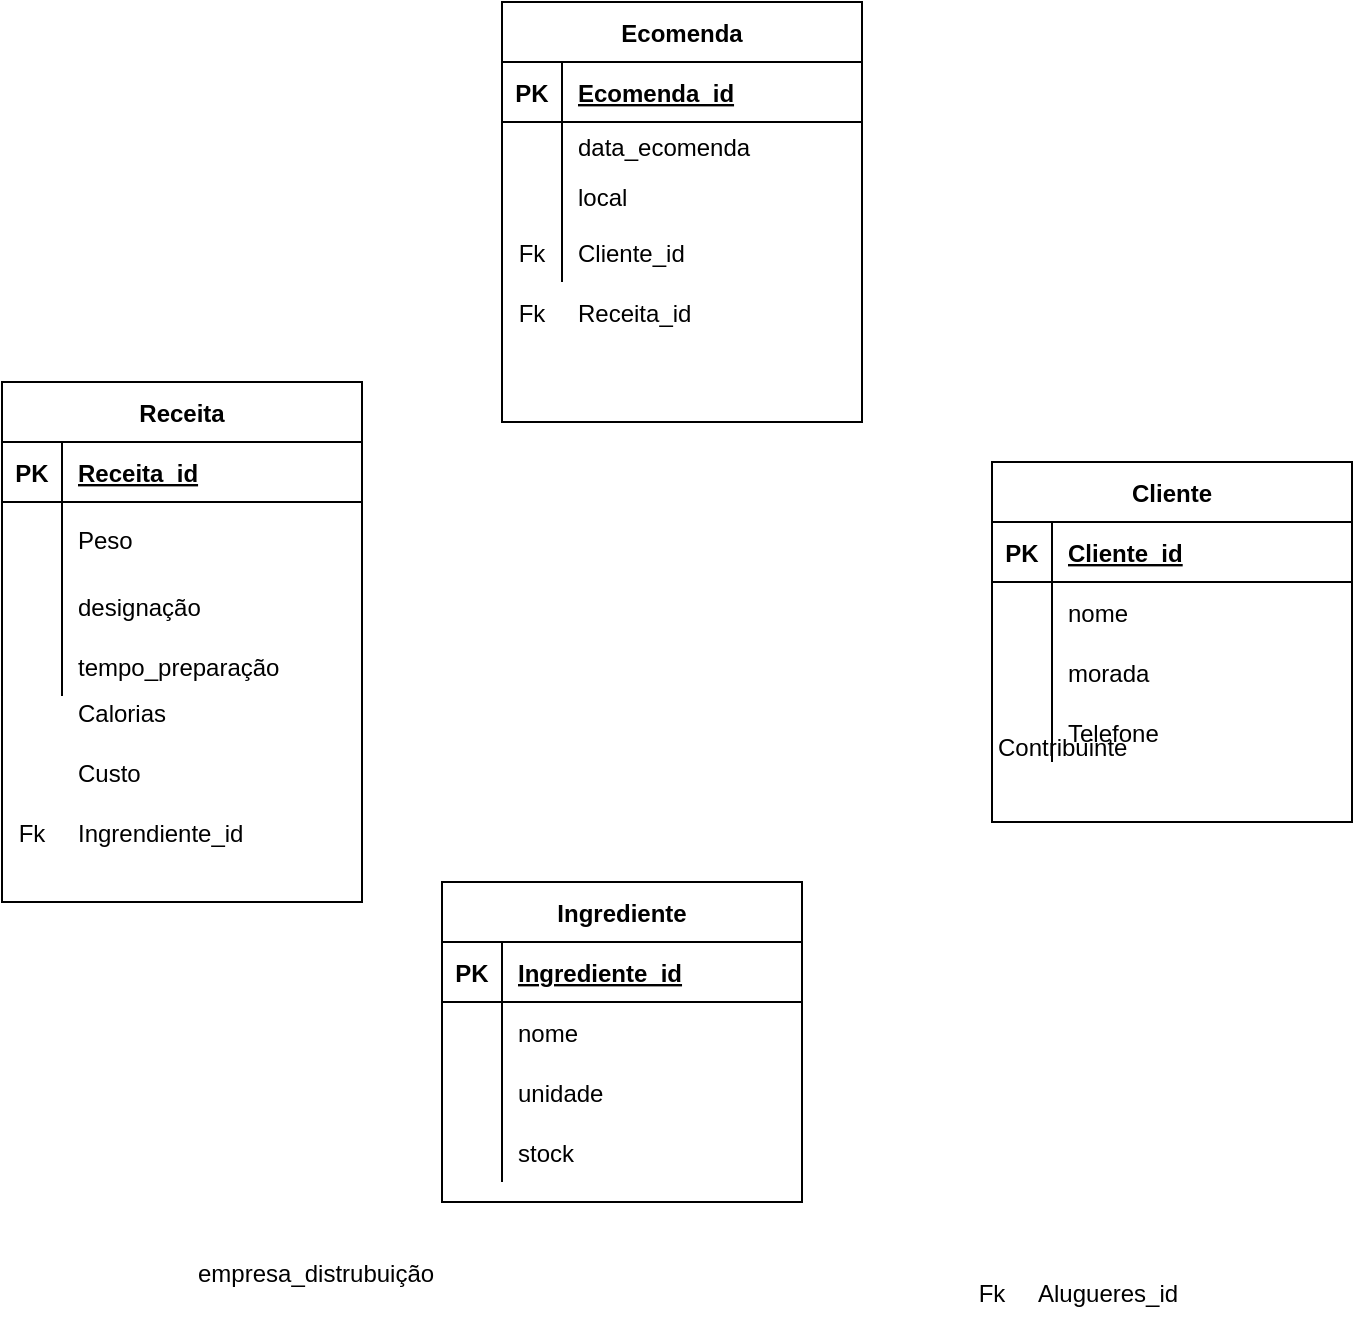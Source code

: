<mxfile version="14.4.9" type="github"><diagram id="DNBM2okeCqZ_sZFrz_Es" name="Page-1"><mxGraphModel dx="868" dy="1594" grid="1" gridSize="10" guides="1" tooltips="1" connect="1" arrows="1" fold="1" page="1" pageScale="1" pageWidth="827" pageHeight="1169" math="0" shadow="0"><root><mxCell id="0"/><mxCell id="1" parent="0"/><mxCell id="OgmSsMTV3HXCumVAQG31-14" value="Cliente" style="shape=table;startSize=30;container=1;collapsible=1;childLayout=tableLayout;fixedRows=1;rowLines=0;fontStyle=1;align=center;resizeLast=1;" parent="1" vertex="1"><mxGeometry x="675" y="-600" width="180" height="180" as="geometry"/></mxCell><mxCell id="OgmSsMTV3HXCumVAQG31-15" value="" style="shape=partialRectangle;collapsible=0;dropTarget=0;pointerEvents=0;fillColor=none;top=0;left=0;bottom=1;right=0;points=[[0,0.5],[1,0.5]];portConstraint=eastwest;" parent="OgmSsMTV3HXCumVAQG31-14" vertex="1"><mxGeometry y="30" width="180" height="30" as="geometry"/></mxCell><mxCell id="OgmSsMTV3HXCumVAQG31-16" value="PK" style="shape=partialRectangle;connectable=0;fillColor=none;top=0;left=0;bottom=0;right=0;fontStyle=1;overflow=hidden;" parent="OgmSsMTV3HXCumVAQG31-15" vertex="1"><mxGeometry width="30" height="30" as="geometry"/></mxCell><mxCell id="OgmSsMTV3HXCumVAQG31-17" value="Cliente_id" style="shape=partialRectangle;connectable=0;fillColor=none;top=0;left=0;bottom=0;right=0;align=left;spacingLeft=6;fontStyle=5;overflow=hidden;" parent="OgmSsMTV3HXCumVAQG31-15" vertex="1"><mxGeometry x="30" width="150" height="30" as="geometry"/></mxCell><mxCell id="OgmSsMTV3HXCumVAQG31-18" value="" style="shape=partialRectangle;collapsible=0;dropTarget=0;pointerEvents=0;fillColor=none;top=0;left=0;bottom=0;right=0;points=[[0,0.5],[1,0.5]];portConstraint=eastwest;" parent="OgmSsMTV3HXCumVAQG31-14" vertex="1"><mxGeometry y="60" width="180" height="30" as="geometry"/></mxCell><mxCell id="OgmSsMTV3HXCumVAQG31-19" value="" style="shape=partialRectangle;connectable=0;fillColor=none;top=0;left=0;bottom=0;right=0;editable=1;overflow=hidden;" parent="OgmSsMTV3HXCumVAQG31-18" vertex="1"><mxGeometry width="30" height="30" as="geometry"/></mxCell><mxCell id="OgmSsMTV3HXCumVAQG31-20" value="nome" style="shape=partialRectangle;connectable=0;fillColor=none;top=0;left=0;bottom=0;right=0;align=left;spacingLeft=6;overflow=hidden;" parent="OgmSsMTV3HXCumVAQG31-18" vertex="1"><mxGeometry x="30" width="150" height="30" as="geometry"/></mxCell><mxCell id="OgmSsMTV3HXCumVAQG31-21" value="" style="shape=partialRectangle;collapsible=0;dropTarget=0;pointerEvents=0;fillColor=none;top=0;left=0;bottom=0;right=0;points=[[0,0.5],[1,0.5]];portConstraint=eastwest;" parent="OgmSsMTV3HXCumVAQG31-14" vertex="1"><mxGeometry y="90" width="180" height="30" as="geometry"/></mxCell><mxCell id="OgmSsMTV3HXCumVAQG31-22" value="" style="shape=partialRectangle;connectable=0;fillColor=none;top=0;left=0;bottom=0;right=0;editable=1;overflow=hidden;" parent="OgmSsMTV3HXCumVAQG31-21" vertex="1"><mxGeometry width="30" height="30" as="geometry"/></mxCell><mxCell id="OgmSsMTV3HXCumVAQG31-23" value="morada" style="shape=partialRectangle;connectable=0;fillColor=none;top=0;left=0;bottom=0;right=0;align=left;spacingLeft=6;overflow=hidden;" parent="OgmSsMTV3HXCumVAQG31-21" vertex="1"><mxGeometry x="30" width="150" height="30" as="geometry"/></mxCell><mxCell id="OgmSsMTV3HXCumVAQG31-24" value="" style="shape=partialRectangle;collapsible=0;dropTarget=0;pointerEvents=0;fillColor=none;top=0;left=0;bottom=0;right=0;points=[[0,0.5],[1,0.5]];portConstraint=eastwest;" parent="OgmSsMTV3HXCumVAQG31-14" vertex="1"><mxGeometry y="120" width="180" height="30" as="geometry"/></mxCell><mxCell id="OgmSsMTV3HXCumVAQG31-25" value="" style="shape=partialRectangle;connectable=0;fillColor=none;top=0;left=0;bottom=0;right=0;editable=1;overflow=hidden;" parent="OgmSsMTV3HXCumVAQG31-24" vertex="1"><mxGeometry width="30" height="30" as="geometry"/></mxCell><mxCell id="OgmSsMTV3HXCumVAQG31-26" value="Telefone" style="shape=partialRectangle;connectable=0;fillColor=none;top=0;left=0;bottom=0;right=0;align=left;spacingLeft=6;overflow=hidden;" parent="OgmSsMTV3HXCumVAQG31-24" vertex="1"><mxGeometry x="30" width="150" height="30" as="geometry"/></mxCell><mxCell id="fVIDskNV0p59uL1AJ6G--1" value="Receita" style="shape=table;startSize=30;container=1;collapsible=1;childLayout=tableLayout;fixedRows=1;rowLines=0;fontStyle=1;align=center;resizeLast=1;labelBackgroundColor=none;" parent="1" vertex="1"><mxGeometry x="180" y="-640" width="180" height="260" as="geometry"/></mxCell><mxCell id="fVIDskNV0p59uL1AJ6G--2" value="" style="shape=partialRectangle;collapsible=0;dropTarget=0;pointerEvents=0;fillColor=none;top=0;left=0;bottom=1;right=0;points=[[0,0.5],[1,0.5]];portConstraint=eastwest;" parent="fVIDskNV0p59uL1AJ6G--1" vertex="1"><mxGeometry y="30" width="180" height="30" as="geometry"/></mxCell><mxCell id="fVIDskNV0p59uL1AJ6G--3" value="PK" style="shape=partialRectangle;connectable=0;fillColor=none;top=0;left=0;bottom=0;right=0;fontStyle=1;overflow=hidden;" parent="fVIDskNV0p59uL1AJ6G--2" vertex="1"><mxGeometry width="30" height="30" as="geometry"/></mxCell><mxCell id="fVIDskNV0p59uL1AJ6G--4" value="Receita_id" style="shape=partialRectangle;connectable=0;fillColor=none;top=0;left=0;bottom=0;right=0;align=left;spacingLeft=6;fontStyle=5;overflow=hidden;" parent="fVIDskNV0p59uL1AJ6G--2" vertex="1"><mxGeometry x="30" width="150" height="30" as="geometry"/></mxCell><mxCell id="fVIDskNV0p59uL1AJ6G--5" value="" style="shape=partialRectangle;collapsible=0;dropTarget=0;pointerEvents=0;fillColor=none;top=0;left=0;bottom=0;right=0;points=[[0,0.5],[1,0.5]];portConstraint=eastwest;" parent="fVIDskNV0p59uL1AJ6G--1" vertex="1"><mxGeometry y="60" width="180" height="37" as="geometry"/></mxCell><mxCell id="fVIDskNV0p59uL1AJ6G--6" value="" style="shape=partialRectangle;connectable=0;fillColor=none;top=0;left=0;bottom=0;right=0;editable=1;overflow=hidden;" parent="fVIDskNV0p59uL1AJ6G--5" vertex="1"><mxGeometry width="30" height="37" as="geometry"/></mxCell><mxCell id="fVIDskNV0p59uL1AJ6G--7" value="Peso" style="shape=partialRectangle;connectable=0;fillColor=none;top=0;left=0;bottom=0;right=0;align=left;spacingLeft=6;overflow=hidden;" parent="fVIDskNV0p59uL1AJ6G--5" vertex="1"><mxGeometry x="30" width="150" height="37" as="geometry"/></mxCell><mxCell id="fVIDskNV0p59uL1AJ6G--8" value="" style="shape=partialRectangle;collapsible=0;dropTarget=0;pointerEvents=0;fillColor=none;top=0;left=0;bottom=0;right=0;points=[[0,0.5],[1,0.5]];portConstraint=eastwest;" parent="fVIDskNV0p59uL1AJ6G--1" vertex="1"><mxGeometry y="97" width="180" height="30" as="geometry"/></mxCell><mxCell id="fVIDskNV0p59uL1AJ6G--9" value="" style="shape=partialRectangle;connectable=0;fillColor=none;top=0;left=0;bottom=0;right=0;editable=1;overflow=hidden;" parent="fVIDskNV0p59uL1AJ6G--8" vertex="1"><mxGeometry width="30" height="30" as="geometry"/></mxCell><mxCell id="fVIDskNV0p59uL1AJ6G--10" value="designação" style="shape=partialRectangle;connectable=0;fillColor=none;top=0;left=0;bottom=0;right=0;align=left;spacingLeft=6;overflow=hidden;" parent="fVIDskNV0p59uL1AJ6G--8" vertex="1"><mxGeometry x="30" width="150" height="30" as="geometry"/></mxCell><mxCell id="fVIDskNV0p59uL1AJ6G--11" value="" style="shape=partialRectangle;collapsible=0;dropTarget=0;pointerEvents=0;fillColor=none;top=0;left=0;bottom=0;right=0;points=[[0,0.5],[1,0.5]];portConstraint=eastwest;" parent="fVIDskNV0p59uL1AJ6G--1" vertex="1"><mxGeometry y="127" width="180" height="30" as="geometry"/></mxCell><mxCell id="fVIDskNV0p59uL1AJ6G--12" value="" style="shape=partialRectangle;connectable=0;fillColor=none;top=0;left=0;bottom=0;right=0;editable=1;overflow=hidden;" parent="fVIDskNV0p59uL1AJ6G--11" vertex="1"><mxGeometry width="30" height="30" as="geometry"/></mxCell><mxCell id="fVIDskNV0p59uL1AJ6G--13" value="tempo_preparação" style="shape=partialRectangle;connectable=0;fillColor=none;top=0;left=0;bottom=0;right=0;align=left;spacingLeft=6;overflow=hidden;" parent="fVIDskNV0p59uL1AJ6G--11" vertex="1"><mxGeometry x="30" width="150" height="30" as="geometry"/></mxCell><mxCell id="fVIDskNV0p59uL1AJ6G--14" value="empresa_distrubuição" style="shape=partialRectangle;connectable=0;fillColor=none;top=0;left=0;bottom=0;right=0;align=left;spacingLeft=6;overflow=hidden;" parent="1" vertex="1"><mxGeometry x="270" y="-210" width="150" height="30" as="geometry"/></mxCell><mxCell id="fVIDskNV0p59uL1AJ6G--29" value="Ecomenda" style="shape=table;startSize=30;container=1;collapsible=1;childLayout=tableLayout;fixedRows=1;rowLines=0;fontStyle=1;align=center;resizeLast=1;" parent="1" vertex="1"><mxGeometry x="430" y="-830" width="180" height="210" as="geometry"/></mxCell><mxCell id="fVIDskNV0p59uL1AJ6G--30" value="" style="shape=partialRectangle;collapsible=0;dropTarget=0;pointerEvents=0;fillColor=none;top=0;left=0;bottom=1;right=0;points=[[0,0.5],[1,0.5]];portConstraint=eastwest;" parent="fVIDskNV0p59uL1AJ6G--29" vertex="1"><mxGeometry y="30" width="180" height="30" as="geometry"/></mxCell><mxCell id="fVIDskNV0p59uL1AJ6G--31" value="PK" style="shape=partialRectangle;connectable=0;fillColor=none;top=0;left=0;bottom=0;right=0;fontStyle=1;overflow=hidden;" parent="fVIDskNV0p59uL1AJ6G--30" vertex="1"><mxGeometry width="30" height="30" as="geometry"/></mxCell><mxCell id="fVIDskNV0p59uL1AJ6G--32" value="Ecomenda_id" style="shape=partialRectangle;connectable=0;fillColor=none;top=0;left=0;bottom=0;right=0;align=left;spacingLeft=6;fontStyle=5;overflow=hidden;" parent="fVIDskNV0p59uL1AJ6G--30" vertex="1"><mxGeometry x="30" width="150" height="30" as="geometry"/></mxCell><mxCell id="fVIDskNV0p59uL1AJ6G--33" value="" style="shape=partialRectangle;collapsible=0;dropTarget=0;pointerEvents=0;fillColor=none;top=0;left=0;bottom=0;right=0;points=[[0,0.5],[1,0.5]];portConstraint=eastwest;" parent="fVIDskNV0p59uL1AJ6G--29" vertex="1"><mxGeometry y="60" width="180" height="24" as="geometry"/></mxCell><mxCell id="fVIDskNV0p59uL1AJ6G--34" value="" style="shape=partialRectangle;connectable=0;fillColor=none;top=0;left=0;bottom=0;right=0;editable=1;overflow=hidden;" parent="fVIDskNV0p59uL1AJ6G--33" vertex="1"><mxGeometry width="30" height="24" as="geometry"/></mxCell><mxCell id="fVIDskNV0p59uL1AJ6G--35" value="data_ecomenda" style="shape=partialRectangle;connectable=0;fillColor=none;top=0;left=0;bottom=0;right=0;align=left;spacingLeft=6;overflow=hidden;" parent="fVIDskNV0p59uL1AJ6G--33" vertex="1"><mxGeometry x="30" width="150" height="24" as="geometry"/></mxCell><mxCell id="fVIDskNV0p59uL1AJ6G--36" value="" style="shape=partialRectangle;collapsible=0;dropTarget=0;pointerEvents=0;fillColor=none;top=0;left=0;bottom=0;right=0;points=[[0,0.5],[1,0.5]];portConstraint=eastwest;" parent="fVIDskNV0p59uL1AJ6G--29" vertex="1"><mxGeometry y="84" width="180" height="26" as="geometry"/></mxCell><mxCell id="fVIDskNV0p59uL1AJ6G--37" value="" style="shape=partialRectangle;connectable=0;fillColor=none;top=0;left=0;bottom=0;right=0;editable=1;overflow=hidden;" parent="fVIDskNV0p59uL1AJ6G--36" vertex="1"><mxGeometry width="30" height="26" as="geometry"/></mxCell><mxCell id="fVIDskNV0p59uL1AJ6G--38" value="local" style="shape=partialRectangle;connectable=0;fillColor=none;top=0;left=0;bottom=0;right=0;align=left;spacingLeft=6;overflow=hidden;" parent="fVIDskNV0p59uL1AJ6G--36" vertex="1"><mxGeometry x="30" width="150" height="26" as="geometry"/></mxCell><mxCell id="fVIDskNV0p59uL1AJ6G--39" value="" style="shape=partialRectangle;collapsible=0;dropTarget=0;pointerEvents=0;fillColor=none;top=0;left=0;bottom=0;right=0;points=[[0,0.5],[1,0.5]];portConstraint=eastwest;" parent="fVIDskNV0p59uL1AJ6G--29" vertex="1"><mxGeometry y="110" width="180" height="30" as="geometry"/></mxCell><mxCell id="fVIDskNV0p59uL1AJ6G--40" value="Fk" style="shape=partialRectangle;connectable=0;fillColor=none;top=0;left=0;bottom=0;right=0;editable=1;overflow=hidden;" parent="fVIDskNV0p59uL1AJ6G--39" vertex="1"><mxGeometry width="30" height="30" as="geometry"/></mxCell><mxCell id="fVIDskNV0p59uL1AJ6G--41" value="Cliente_id" style="shape=partialRectangle;connectable=0;fillColor=none;top=0;left=0;bottom=0;right=0;align=left;spacingLeft=6;overflow=hidden;" parent="fVIDskNV0p59uL1AJ6G--39" vertex="1"><mxGeometry x="30" width="150" height="30" as="geometry"/></mxCell><mxCell id="fVIDskNV0p59uL1AJ6G--44" value="Fk" style="shape=partialRectangle;connectable=0;fillColor=none;top=0;left=0;bottom=0;right=0;editable=1;overflow=hidden;" parent="1" vertex="1"><mxGeometry x="660" y="-200" width="30" height="30" as="geometry"/></mxCell><mxCell id="fVIDskNV0p59uL1AJ6G--45" value="Alugueres_id" style="shape=partialRectangle;connectable=0;fillColor=none;top=0;left=0;bottom=0;right=0;align=left;spacingLeft=6;overflow=hidden;" parent="1" vertex="1"><mxGeometry x="690" y="-200" width="150" height="30" as="geometry"/></mxCell><mxCell id="fVIDskNV0p59uL1AJ6G--51" value="Contribuinte" style="shape=partialRectangle;connectable=0;fillColor=none;top=0;left=0;bottom=0;right=0;align=left;spacingLeft=6;overflow=hidden;" parent="1" vertex="1"><mxGeometry x="670" y="-473" width="150" height="30" as="geometry"/></mxCell><mxCell id="fVIDskNV0p59uL1AJ6G--53" value="Calorias" style="shape=partialRectangle;connectable=0;fillColor=none;top=0;left=0;bottom=0;right=0;align=left;spacingLeft=6;overflow=hidden;" parent="1" vertex="1"><mxGeometry x="210" y="-490" width="150" height="30" as="geometry"/></mxCell><mxCell id="fVIDskNV0p59uL1AJ6G--54" value="Custo" style="shape=partialRectangle;connectable=0;fillColor=none;top=0;left=0;bottom=0;right=0;align=left;spacingLeft=6;overflow=hidden;" parent="1" vertex="1"><mxGeometry x="210" y="-460" width="150" height="30" as="geometry"/></mxCell><mxCell id="fVIDskNV0p59uL1AJ6G--55" value="Ingrediente" style="shape=table;startSize=30;container=1;collapsible=1;childLayout=tableLayout;fixedRows=1;rowLines=0;fontStyle=1;align=center;resizeLast=1;labelBackgroundColor=none;" parent="1" vertex="1"><mxGeometry x="400" y="-390" width="180" height="160" as="geometry"/></mxCell><mxCell id="fVIDskNV0p59uL1AJ6G--56" value="" style="shape=partialRectangle;collapsible=0;dropTarget=0;pointerEvents=0;fillColor=none;top=0;left=0;bottom=1;right=0;points=[[0,0.5],[1,0.5]];portConstraint=eastwest;" parent="fVIDskNV0p59uL1AJ6G--55" vertex="1"><mxGeometry y="30" width="180" height="30" as="geometry"/></mxCell><mxCell id="fVIDskNV0p59uL1AJ6G--57" value="PK" style="shape=partialRectangle;connectable=0;fillColor=none;top=0;left=0;bottom=0;right=0;fontStyle=1;overflow=hidden;" parent="fVIDskNV0p59uL1AJ6G--56" vertex="1"><mxGeometry width="30" height="30" as="geometry"/></mxCell><mxCell id="fVIDskNV0p59uL1AJ6G--58" value="Ingrediente_id" style="shape=partialRectangle;connectable=0;fillColor=none;top=0;left=0;bottom=0;right=0;align=left;spacingLeft=6;fontStyle=5;overflow=hidden;" parent="fVIDskNV0p59uL1AJ6G--56" vertex="1"><mxGeometry x="30" width="150" height="30" as="geometry"/></mxCell><mxCell id="fVIDskNV0p59uL1AJ6G--59" value="" style="shape=partialRectangle;collapsible=0;dropTarget=0;pointerEvents=0;fillColor=none;top=0;left=0;bottom=0;right=0;points=[[0,0.5],[1,0.5]];portConstraint=eastwest;" parent="fVIDskNV0p59uL1AJ6G--55" vertex="1"><mxGeometry y="60" width="180" height="30" as="geometry"/></mxCell><mxCell id="fVIDskNV0p59uL1AJ6G--60" value="" style="shape=partialRectangle;connectable=0;fillColor=none;top=0;left=0;bottom=0;right=0;editable=1;overflow=hidden;" parent="fVIDskNV0p59uL1AJ6G--59" vertex="1"><mxGeometry width="30" height="30" as="geometry"/></mxCell><mxCell id="fVIDskNV0p59uL1AJ6G--61" value="nome" style="shape=partialRectangle;connectable=0;fillColor=none;top=0;left=0;bottom=0;right=0;align=left;spacingLeft=6;overflow=hidden;" parent="fVIDskNV0p59uL1AJ6G--59" vertex="1"><mxGeometry x="30" width="150" height="30" as="geometry"/></mxCell><mxCell id="fVIDskNV0p59uL1AJ6G--62" value="" style="shape=partialRectangle;collapsible=0;dropTarget=0;pointerEvents=0;fillColor=none;top=0;left=0;bottom=0;right=0;points=[[0,0.5],[1,0.5]];portConstraint=eastwest;" parent="fVIDskNV0p59uL1AJ6G--55" vertex="1"><mxGeometry y="90" width="180" height="30" as="geometry"/></mxCell><mxCell id="fVIDskNV0p59uL1AJ6G--63" value="" style="shape=partialRectangle;connectable=0;fillColor=none;top=0;left=0;bottom=0;right=0;editable=1;overflow=hidden;" parent="fVIDskNV0p59uL1AJ6G--62" vertex="1"><mxGeometry width="30" height="30" as="geometry"/></mxCell><mxCell id="fVIDskNV0p59uL1AJ6G--64" value="unidade" style="shape=partialRectangle;connectable=0;fillColor=none;top=0;left=0;bottom=0;right=0;align=left;spacingLeft=6;overflow=hidden;" parent="fVIDskNV0p59uL1AJ6G--62" vertex="1"><mxGeometry x="30" width="150" height="30" as="geometry"/></mxCell><mxCell id="fVIDskNV0p59uL1AJ6G--65" value="" style="shape=partialRectangle;collapsible=0;dropTarget=0;pointerEvents=0;fillColor=none;top=0;left=0;bottom=0;right=0;points=[[0,0.5],[1,0.5]];portConstraint=eastwest;" parent="fVIDskNV0p59uL1AJ6G--55" vertex="1"><mxGeometry y="120" width="180" height="30" as="geometry"/></mxCell><mxCell id="fVIDskNV0p59uL1AJ6G--66" value="" style="shape=partialRectangle;connectable=0;fillColor=none;top=0;left=0;bottom=0;right=0;editable=1;overflow=hidden;" parent="fVIDskNV0p59uL1AJ6G--65" vertex="1"><mxGeometry width="30" height="30" as="geometry"/></mxCell><mxCell id="fVIDskNV0p59uL1AJ6G--67" value="stock" style="shape=partialRectangle;connectable=0;fillColor=none;top=0;left=0;bottom=0;right=0;align=left;spacingLeft=6;overflow=hidden;" parent="fVIDskNV0p59uL1AJ6G--65" vertex="1"><mxGeometry x="30" width="150" height="30" as="geometry"/></mxCell><mxCell id="fVIDskNV0p59uL1AJ6G--69" value="Ingrendiente_id" style="shape=partialRectangle;connectable=0;fillColor=none;top=0;left=0;bottom=0;right=0;align=left;spacingLeft=6;overflow=hidden;" parent="1" vertex="1"><mxGeometry x="210" y="-430" width="150" height="30" as="geometry"/></mxCell><mxCell id="fVIDskNV0p59uL1AJ6G--70" value="Fk" style="shape=partialRectangle;connectable=0;fillColor=none;top=0;left=0;bottom=0;right=0;editable=1;overflow=hidden;" parent="1" vertex="1"><mxGeometry x="180" y="-430" width="30" height="30" as="geometry"/></mxCell><mxCell id="fVIDskNV0p59uL1AJ6G--71" value="Fk" style="shape=partialRectangle;connectable=0;fillColor=none;top=0;left=0;bottom=0;right=0;editable=1;overflow=hidden;" parent="1" vertex="1"><mxGeometry x="430" y="-690" width="30" height="30" as="geometry"/></mxCell><mxCell id="fVIDskNV0p59uL1AJ6G--72" value="Receita_id" style="shape=partialRectangle;connectable=0;fillColor=none;top=0;left=0;bottom=0;right=0;align=left;spacingLeft=6;overflow=hidden;" parent="1" vertex="1"><mxGeometry x="460" y="-688" width="150" height="26" as="geometry"/></mxCell></root></mxGraphModel></diagram></mxfile>